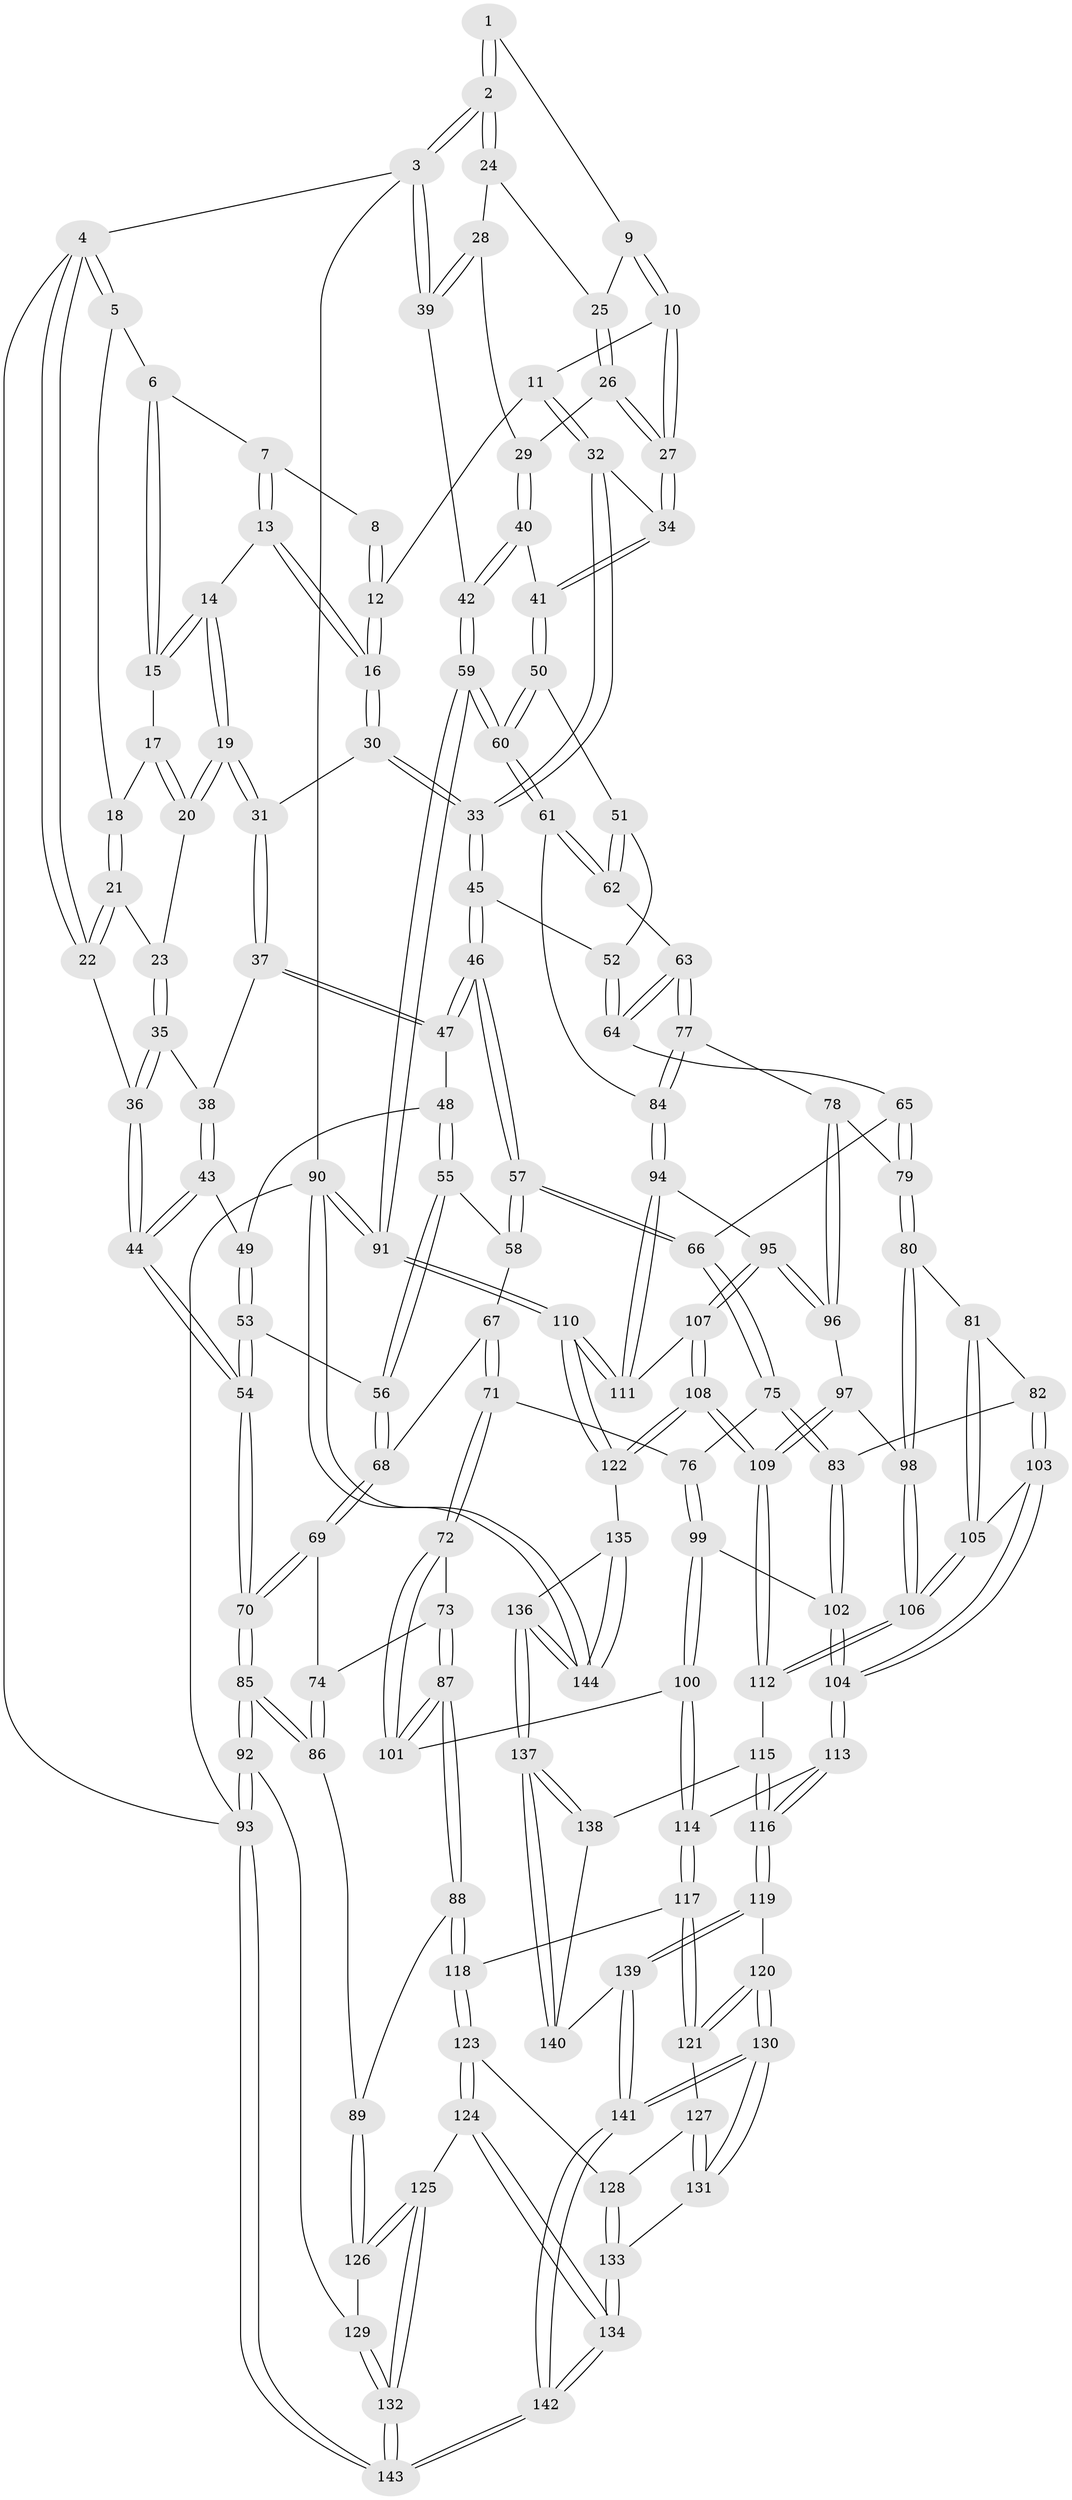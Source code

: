 // coarse degree distribution, {5: 0.4186046511627907, 3: 0.11627906976744186, 4: 0.3023255813953488, 2: 0.011627906976744186, 6: 0.11627906976744186, 7: 0.023255813953488372, 8: 0.011627906976744186}
// Generated by graph-tools (version 1.1) at 2025/05/03/04/25 22:05:21]
// undirected, 144 vertices, 357 edges
graph export_dot {
graph [start="1"]
  node [color=gray90,style=filled];
  1 [pos="+0.7595844827837648+0"];
  2 [pos="+1+0"];
  3 [pos="+1+0"];
  4 [pos="+0+0"];
  5 [pos="+0.03620462632855881+0"];
  6 [pos="+0.23633928596423567+0"];
  7 [pos="+0.4684892575379727+0"];
  8 [pos="+0.5322101334747088+0"];
  9 [pos="+0.7459148602170168+0.05200519094028448"];
  10 [pos="+0.6817790587611178+0.08442398539973535"];
  11 [pos="+0.646326855861313+0.0987600353784461"];
  12 [pos="+0.6172642297031117+0.08889905759066902"];
  13 [pos="+0.4531866570627602+0"];
  14 [pos="+0.3261874729958786+0.09437309357631493"];
  15 [pos="+0.26526237996376706+0.006171638923733375"];
  16 [pos="+0.5094303090234212+0.10246460548403287"];
  17 [pos="+0.21697448793823554+0.04491330913454246"];
  18 [pos="+0.09570701571531444+0"];
  19 [pos="+0.3228551744238551+0.17596216506770967"];
  20 [pos="+0.18026944333448094+0.10974816460432107"];
  21 [pos="+0.09743504990620974+0.1032583523573395"];
  22 [pos="+0+0.2923769048363069"];
  23 [pos="+0.11981133435385896+0.11443414161361731"];
  24 [pos="+0.9216057711914611+0.07845405750797897"];
  25 [pos="+0.7475607605943909+0.053450538179287875"];
  26 [pos="+0.765693301960116+0.10340628917079957"];
  27 [pos="+0.7472770231787975+0.2791536522528706"];
  28 [pos="+0.9155437075850347+0.15752747675703208"];
  29 [pos="+0.8747305453515415+0.2027464837366006"];
  30 [pos="+0.4703532487024731+0.17620671312148636"];
  31 [pos="+0.3324991817445147+0.1998923957734075"];
  32 [pos="+0.6337902786464586+0.2689520873386839"];
  33 [pos="+0.5795423821033111+0.2971787837428463"];
  34 [pos="+0.7472217382825739+0.2808911419811144"];
  35 [pos="+0.1540003665535771+0.21550579237507583"];
  36 [pos="+0+0.31795424721014554"];
  37 [pos="+0.33092037918927014+0.203735636817764"];
  38 [pos="+0.19407426327737548+0.25634434972827025"];
  39 [pos="+1+0.2987123774839086"];
  40 [pos="+0.8697947790896102+0.22028689593439119"];
  41 [pos="+0.7996175105471235+0.3113998140071616"];
  42 [pos="+1+0.3740123879325352"];
  43 [pos="+0.1796288394669034+0.2847410300728378"];
  44 [pos="+0+0.3949468516862742"];
  45 [pos="+0.5552829692027141+0.35878083349324985"];
  46 [pos="+0.4756792934146236+0.4334856355231078"];
  47 [pos="+0.34742089361182954+0.29318723582902095"];
  48 [pos="+0.30157586606928166+0.34154847691642665"];
  49 [pos="+0.19616057846574525+0.343118868107358"];
  50 [pos="+0.7998117053175703+0.3119122977012414"];
  51 [pos="+0.772535530208321+0.39181855345635064"];
  52 [pos="+0.6656924264669423+0.42709093782638363"];
  53 [pos="+0.1844929849020517+0.4200161229380648"];
  54 [pos="+0+0.42275544451083"];
  55 [pos="+0.3010039497024248+0.34305256130475137"];
  56 [pos="+0.20719570609916055+0.43888921865977565"];
  57 [pos="+0.4722734371087983+0.4476535901188157"];
  58 [pos="+0.3051178778960962+0.44047456762076503"];
  59 [pos="+1+0.4782972177226253"];
  60 [pos="+1+0.4789685309146"];
  61 [pos="+0.9406031931696192+0.5535067682937921"];
  62 [pos="+0.7930432842005987+0.494871768212071"];
  63 [pos="+0.7026307378813933+0.5543808957196907"];
  64 [pos="+0.6676983985026548+0.44876004571729405"];
  65 [pos="+0.551488342218468+0.5364247515569366"];
  66 [pos="+0.4749739591185844+0.489481165273317"];
  67 [pos="+0.2331121419790794+0.4748840010798902"];
  68 [pos="+0.23121379343420315+0.4741474093193425"];
  69 [pos="+0.1849764606847769+0.5212117022041408"];
  70 [pos="+0+0.5084427291002699"];
  71 [pos="+0.30906145469352997+0.5812799482294443"];
  72 [pos="+0.27199315516307304+0.6199612995613715"];
  73 [pos="+0.1739030122081273+0.6029303762057485"];
  74 [pos="+0.16857707610829875+0.6004474837581588"];
  75 [pos="+0.46682387827927807+0.5006406997635091"];
  76 [pos="+0.37954424152885785+0.5782331144073447"];
  77 [pos="+0.6947669532359237+0.5667471784604284"];
  78 [pos="+0.6934016990908345+0.5682980588224048"];
  79 [pos="+0.6023064075653952+0.575275501992146"];
  80 [pos="+0.5857527127974124+0.6561362300098909"];
  81 [pos="+0.5433268974847325+0.6682302705058113"];
  82 [pos="+0.5327712923146597+0.6676095415494583"];
  83 [pos="+0.4963377259985115+0.6541208099388164"];
  84 [pos="+0.8842730929326419+0.6290170693299302"];
  85 [pos="+0+0.6516719462827072"];
  86 [pos="+0+0.6715429296637333"];
  87 [pos="+0.20032935353080625+0.7302270401995589"];
  88 [pos="+0.1767744161320279+0.7677001531939296"];
  89 [pos="+0.06118661773372575+0.74359805561019"];
  90 [pos="+1+1"];
  91 [pos="+1+0.9977584993211033"];
  92 [pos="+0+0.7223607031999649"];
  93 [pos="+0+1"];
  94 [pos="+0.883502207458743+0.6304705874842942"];
  95 [pos="+0.8044456299467821+0.6888980760289649"];
  96 [pos="+0.7127893289138668+0.6222050614625559"];
  97 [pos="+0.686173067682029+0.6817233269914227"];
  98 [pos="+0.6021115581828719+0.6926836135565583"];
  99 [pos="+0.3858915537904287+0.6076736572722409"];
  100 [pos="+0.3386219668992378+0.7364322795937143"];
  101 [pos="+0.2656940984541383+0.6613043626429332"];
  102 [pos="+0.4451350193742731+0.7034320886788012"];
  103 [pos="+0.48000415118579487+0.7332458836616885"];
  104 [pos="+0.4468157723127314+0.733728022538402"];
  105 [pos="+0.5208218085267754+0.7408445580242159"];
  106 [pos="+0.5991096840796826+0.784746668161829"];
  107 [pos="+0.7830295789835447+0.7715167118913092"];
  108 [pos="+0.7457446949753768+0.8431621620345293"];
  109 [pos="+0.7300189698792425+0.8399015699379853"];
  110 [pos="+1+0.8896395571134705"];
  111 [pos="+0.9217833164476079+0.74280548316846"];
  112 [pos="+0.6247747509030492+0.8435204157792708"];
  113 [pos="+0.43084745482163933+0.75641600975697"];
  114 [pos="+0.3508886018055101+0.7770203674763762"];
  115 [pos="+0.6243648098572738+0.8438624464711971"];
  116 [pos="+0.5150133819001939+0.8857118821714013"];
  117 [pos="+0.3218886994996747+0.81634039504954"];
  118 [pos="+0.22239031787291214+0.8170907914385057"];
  119 [pos="+0.49659128375881284+0.9067203331976"];
  120 [pos="+0.3770458851128696+0.9023932862655544"];
  121 [pos="+0.34613470923630285+0.8636571378030975"];
  122 [pos="+0.746542330093966+0.8440154410818421"];
  123 [pos="+0.205120286458082+0.8774810129917344"];
  124 [pos="+0.16508792186557678+0.9253246461666854"];
  125 [pos="+0.15770020117797054+0.9294898106045159"];
  126 [pos="+0.10634028593304522+0.9012438524858113"];
  127 [pos="+0.2839898168063+0.9228870255947479"];
  128 [pos="+0.2224418563783228+0.8953048330973679"];
  129 [pos="+0.06392107746093284+0.9144093556412928"];
  130 [pos="+0.35658760355470515+0.9555112018406838"];
  131 [pos="+0.28324604116465163+0.9539598046030778"];
  132 [pos="+0.008806391259681638+1"];
  133 [pos="+0.2654203938322082+0.9651402369777181"];
  134 [pos="+0.25045741136412936+1"];
  135 [pos="+0.7525058100034011+0.8915734147469275"];
  136 [pos="+0.6945270671524291+1"];
  137 [pos="+0.681208863728115+1"];
  138 [pos="+0.6243261744219328+0.8485814351112159"];
  139 [pos="+0.5014387838357539+1"];
  140 [pos="+0.5373215002334406+1"];
  141 [pos="+0.3675762200137643+1"];
  142 [pos="+0.27910973950841955+1"];
  143 [pos="+0+1"];
  144 [pos="+1+1"];
  1 -- 2;
  1 -- 2;
  1 -- 9;
  2 -- 3;
  2 -- 3;
  2 -- 24;
  2 -- 24;
  3 -- 4;
  3 -- 39;
  3 -- 39;
  3 -- 90;
  4 -- 5;
  4 -- 5;
  4 -- 22;
  4 -- 22;
  4 -- 93;
  5 -- 6;
  5 -- 18;
  6 -- 7;
  6 -- 15;
  6 -- 15;
  7 -- 8;
  7 -- 13;
  7 -- 13;
  8 -- 12;
  8 -- 12;
  9 -- 10;
  9 -- 10;
  9 -- 25;
  10 -- 11;
  10 -- 27;
  10 -- 27;
  11 -- 12;
  11 -- 32;
  11 -- 32;
  12 -- 16;
  12 -- 16;
  13 -- 14;
  13 -- 16;
  13 -- 16;
  14 -- 15;
  14 -- 15;
  14 -- 19;
  14 -- 19;
  15 -- 17;
  16 -- 30;
  16 -- 30;
  17 -- 18;
  17 -- 20;
  17 -- 20;
  18 -- 21;
  18 -- 21;
  19 -- 20;
  19 -- 20;
  19 -- 31;
  19 -- 31;
  20 -- 23;
  21 -- 22;
  21 -- 22;
  21 -- 23;
  22 -- 36;
  23 -- 35;
  23 -- 35;
  24 -- 25;
  24 -- 28;
  25 -- 26;
  25 -- 26;
  26 -- 27;
  26 -- 27;
  26 -- 29;
  27 -- 34;
  27 -- 34;
  28 -- 29;
  28 -- 39;
  28 -- 39;
  29 -- 40;
  29 -- 40;
  30 -- 31;
  30 -- 33;
  30 -- 33;
  31 -- 37;
  31 -- 37;
  32 -- 33;
  32 -- 33;
  32 -- 34;
  33 -- 45;
  33 -- 45;
  34 -- 41;
  34 -- 41;
  35 -- 36;
  35 -- 36;
  35 -- 38;
  36 -- 44;
  36 -- 44;
  37 -- 38;
  37 -- 47;
  37 -- 47;
  38 -- 43;
  38 -- 43;
  39 -- 42;
  40 -- 41;
  40 -- 42;
  40 -- 42;
  41 -- 50;
  41 -- 50;
  42 -- 59;
  42 -- 59;
  43 -- 44;
  43 -- 44;
  43 -- 49;
  44 -- 54;
  44 -- 54;
  45 -- 46;
  45 -- 46;
  45 -- 52;
  46 -- 47;
  46 -- 47;
  46 -- 57;
  46 -- 57;
  47 -- 48;
  48 -- 49;
  48 -- 55;
  48 -- 55;
  49 -- 53;
  49 -- 53;
  50 -- 51;
  50 -- 60;
  50 -- 60;
  51 -- 52;
  51 -- 62;
  51 -- 62;
  52 -- 64;
  52 -- 64;
  53 -- 54;
  53 -- 54;
  53 -- 56;
  54 -- 70;
  54 -- 70;
  55 -- 56;
  55 -- 56;
  55 -- 58;
  56 -- 68;
  56 -- 68;
  57 -- 58;
  57 -- 58;
  57 -- 66;
  57 -- 66;
  58 -- 67;
  59 -- 60;
  59 -- 60;
  59 -- 91;
  59 -- 91;
  60 -- 61;
  60 -- 61;
  61 -- 62;
  61 -- 62;
  61 -- 84;
  62 -- 63;
  63 -- 64;
  63 -- 64;
  63 -- 77;
  63 -- 77;
  64 -- 65;
  65 -- 66;
  65 -- 79;
  65 -- 79;
  66 -- 75;
  66 -- 75;
  67 -- 68;
  67 -- 71;
  67 -- 71;
  68 -- 69;
  68 -- 69;
  69 -- 70;
  69 -- 70;
  69 -- 74;
  70 -- 85;
  70 -- 85;
  71 -- 72;
  71 -- 72;
  71 -- 76;
  72 -- 73;
  72 -- 101;
  72 -- 101;
  73 -- 74;
  73 -- 87;
  73 -- 87;
  74 -- 86;
  74 -- 86;
  75 -- 76;
  75 -- 83;
  75 -- 83;
  76 -- 99;
  76 -- 99;
  77 -- 78;
  77 -- 84;
  77 -- 84;
  78 -- 79;
  78 -- 96;
  78 -- 96;
  79 -- 80;
  79 -- 80;
  80 -- 81;
  80 -- 98;
  80 -- 98;
  81 -- 82;
  81 -- 105;
  81 -- 105;
  82 -- 83;
  82 -- 103;
  82 -- 103;
  83 -- 102;
  83 -- 102;
  84 -- 94;
  84 -- 94;
  85 -- 86;
  85 -- 86;
  85 -- 92;
  85 -- 92;
  86 -- 89;
  87 -- 88;
  87 -- 88;
  87 -- 101;
  87 -- 101;
  88 -- 89;
  88 -- 118;
  88 -- 118;
  89 -- 126;
  89 -- 126;
  90 -- 91;
  90 -- 91;
  90 -- 144;
  90 -- 144;
  90 -- 93;
  91 -- 110;
  91 -- 110;
  92 -- 93;
  92 -- 93;
  92 -- 129;
  93 -- 143;
  93 -- 143;
  94 -- 95;
  94 -- 111;
  94 -- 111;
  95 -- 96;
  95 -- 96;
  95 -- 107;
  95 -- 107;
  96 -- 97;
  97 -- 98;
  97 -- 109;
  97 -- 109;
  98 -- 106;
  98 -- 106;
  99 -- 100;
  99 -- 100;
  99 -- 102;
  100 -- 101;
  100 -- 114;
  100 -- 114;
  102 -- 104;
  102 -- 104;
  103 -- 104;
  103 -- 104;
  103 -- 105;
  104 -- 113;
  104 -- 113;
  105 -- 106;
  105 -- 106;
  106 -- 112;
  106 -- 112;
  107 -- 108;
  107 -- 108;
  107 -- 111;
  108 -- 109;
  108 -- 109;
  108 -- 122;
  108 -- 122;
  109 -- 112;
  109 -- 112;
  110 -- 111;
  110 -- 111;
  110 -- 122;
  110 -- 122;
  112 -- 115;
  113 -- 114;
  113 -- 116;
  113 -- 116;
  114 -- 117;
  114 -- 117;
  115 -- 116;
  115 -- 116;
  115 -- 138;
  116 -- 119;
  116 -- 119;
  117 -- 118;
  117 -- 121;
  117 -- 121;
  118 -- 123;
  118 -- 123;
  119 -- 120;
  119 -- 139;
  119 -- 139;
  120 -- 121;
  120 -- 121;
  120 -- 130;
  120 -- 130;
  121 -- 127;
  122 -- 135;
  123 -- 124;
  123 -- 124;
  123 -- 128;
  124 -- 125;
  124 -- 134;
  124 -- 134;
  125 -- 126;
  125 -- 126;
  125 -- 132;
  125 -- 132;
  126 -- 129;
  127 -- 128;
  127 -- 131;
  127 -- 131;
  128 -- 133;
  128 -- 133;
  129 -- 132;
  129 -- 132;
  130 -- 131;
  130 -- 131;
  130 -- 141;
  130 -- 141;
  131 -- 133;
  132 -- 143;
  132 -- 143;
  133 -- 134;
  133 -- 134;
  134 -- 142;
  134 -- 142;
  135 -- 136;
  135 -- 144;
  135 -- 144;
  136 -- 137;
  136 -- 137;
  136 -- 144;
  136 -- 144;
  137 -- 138;
  137 -- 138;
  137 -- 140;
  137 -- 140;
  138 -- 140;
  139 -- 140;
  139 -- 141;
  139 -- 141;
  141 -- 142;
  141 -- 142;
  142 -- 143;
  142 -- 143;
}
